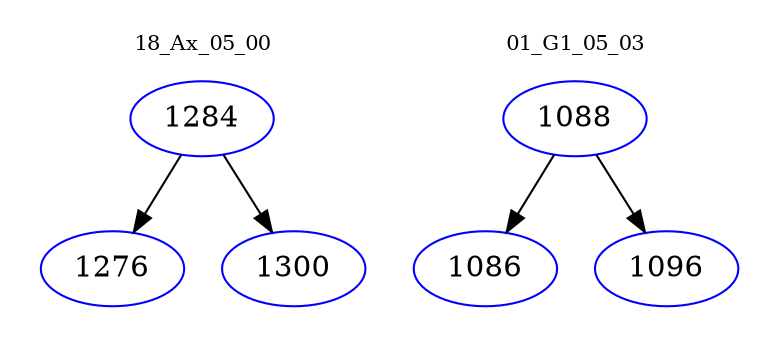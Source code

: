 digraph{
subgraph cluster_0 {
color = white
label = "18_Ax_05_00";
fontsize=10;
T0_1284 [label="1284", color="blue"]
T0_1284 -> T0_1276 [color="black"]
T0_1276 [label="1276", color="blue"]
T0_1284 -> T0_1300 [color="black"]
T0_1300 [label="1300", color="blue"]
}
subgraph cluster_1 {
color = white
label = "01_G1_05_03";
fontsize=10;
T1_1088 [label="1088", color="blue"]
T1_1088 -> T1_1086 [color="black"]
T1_1086 [label="1086", color="blue"]
T1_1088 -> T1_1096 [color="black"]
T1_1096 [label="1096", color="blue"]
}
}

